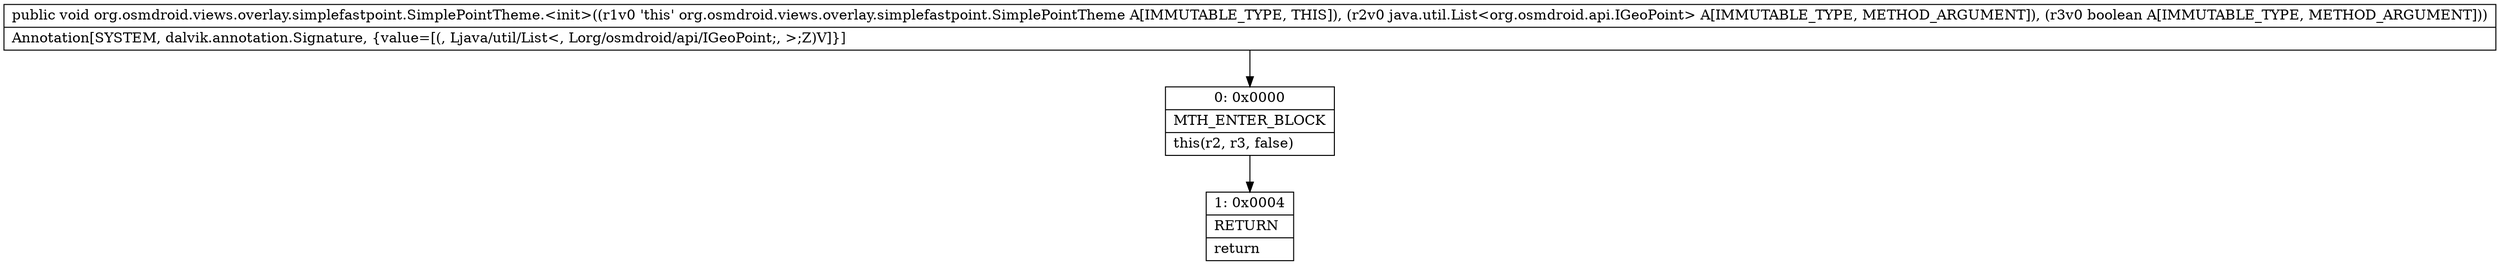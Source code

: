 digraph "CFG fororg.osmdroid.views.overlay.simplefastpoint.SimplePointTheme.\<init\>(Ljava\/util\/List;Z)V" {
Node_0 [shape=record,label="{0\:\ 0x0000|MTH_ENTER_BLOCK\l|this(r2, r3, false)\l}"];
Node_1 [shape=record,label="{1\:\ 0x0004|RETURN\l|return\l}"];
MethodNode[shape=record,label="{public void org.osmdroid.views.overlay.simplefastpoint.SimplePointTheme.\<init\>((r1v0 'this' org.osmdroid.views.overlay.simplefastpoint.SimplePointTheme A[IMMUTABLE_TYPE, THIS]), (r2v0 java.util.List\<org.osmdroid.api.IGeoPoint\> A[IMMUTABLE_TYPE, METHOD_ARGUMENT]), (r3v0 boolean A[IMMUTABLE_TYPE, METHOD_ARGUMENT]))  | Annotation[SYSTEM, dalvik.annotation.Signature, \{value=[(, Ljava\/util\/List\<, Lorg\/osmdroid\/api\/IGeoPoint;, \>;Z)V]\}]\l}"];
MethodNode -> Node_0;
Node_0 -> Node_1;
}

